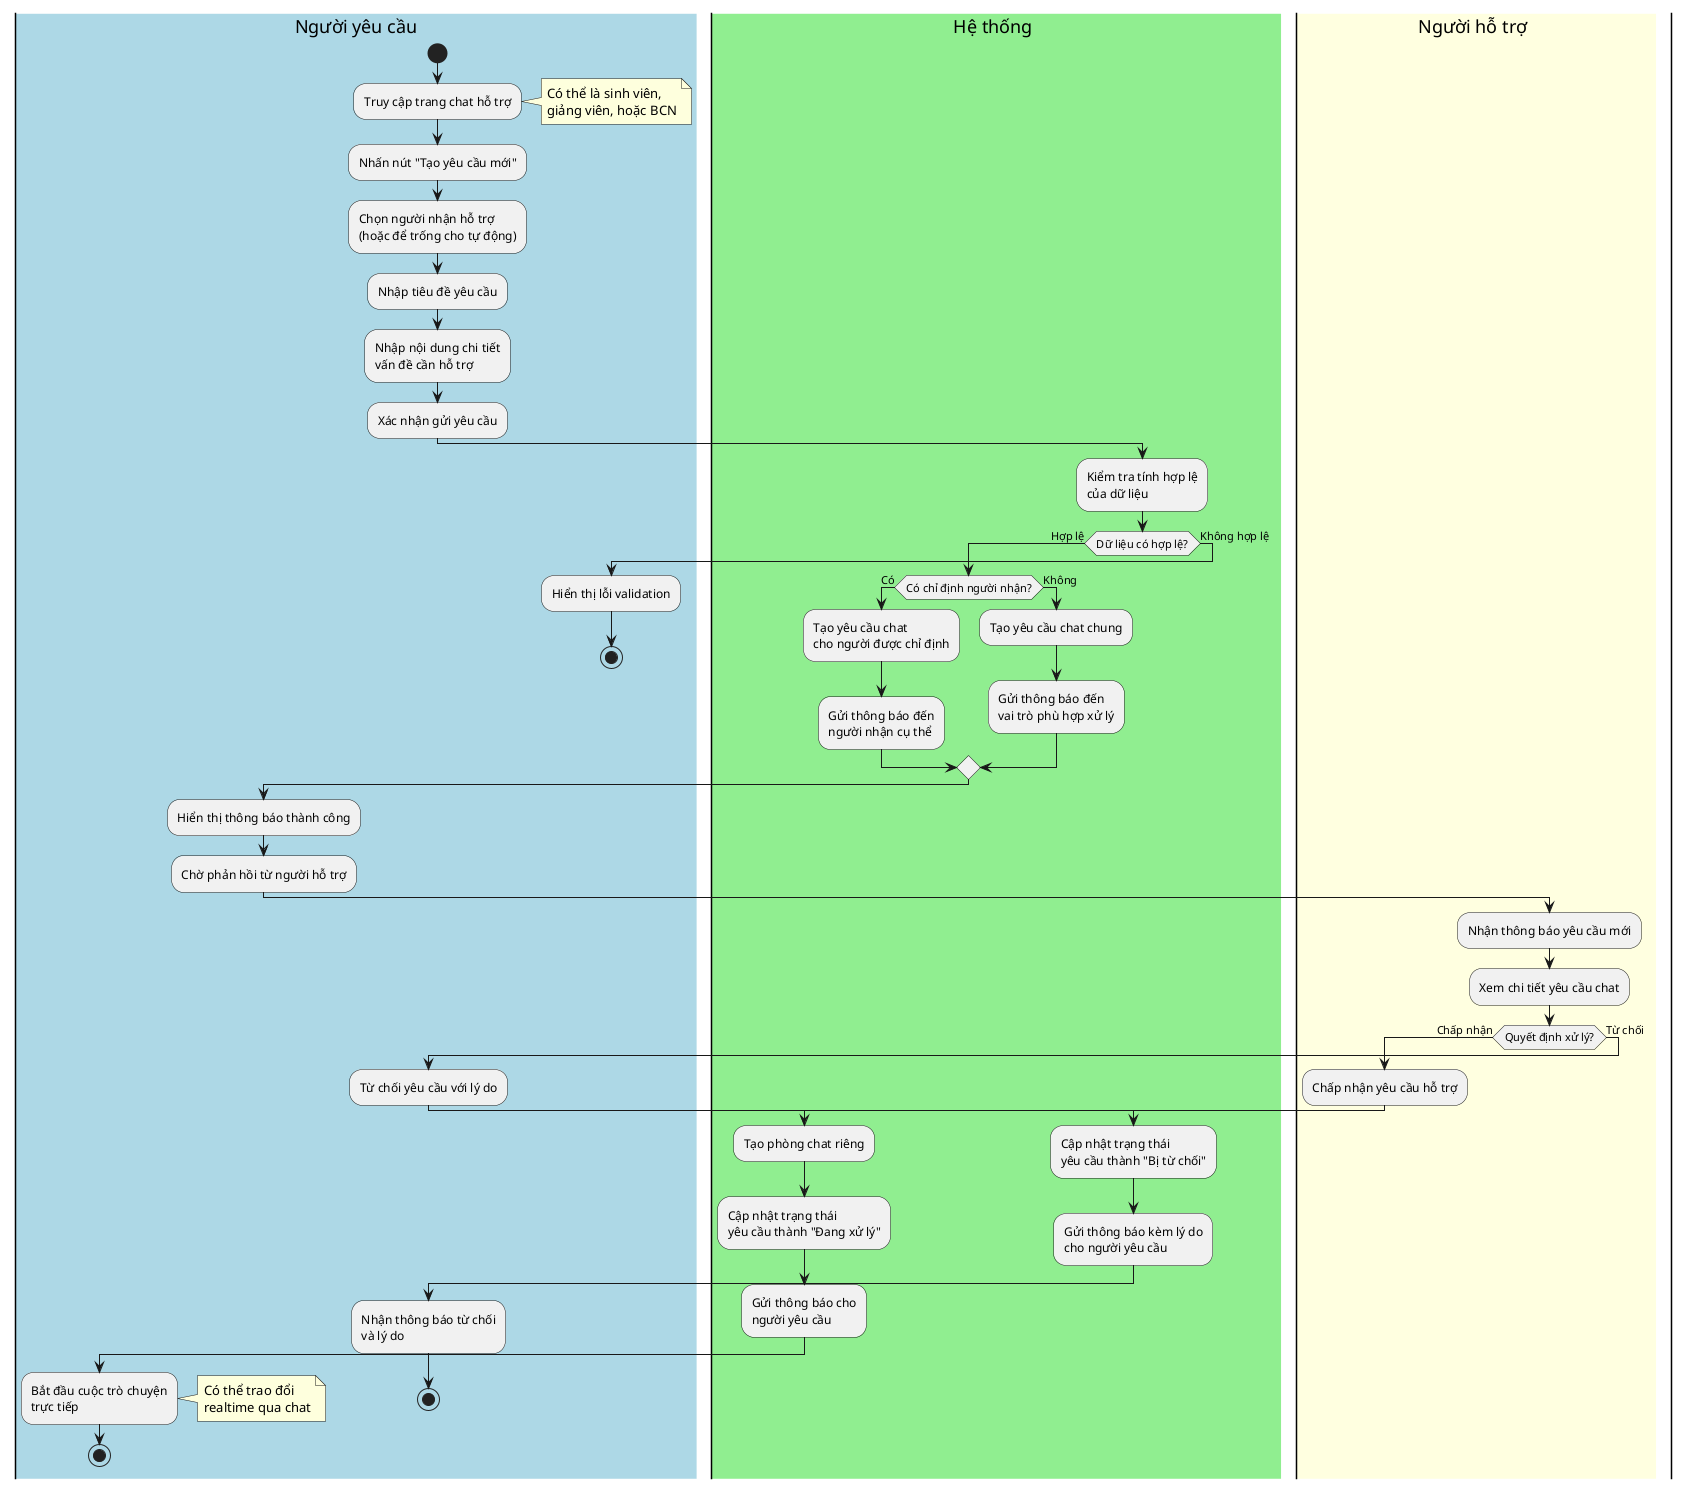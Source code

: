 @startuml Activity - Yêu cầu chat hỗ trợ

skinparam ActivityDiagramTitleFontSize 16
skinparam swimlaneWidth same

|#LightBlue|Người yêu cầu|
start

:Truy cập trang chat hỗ trợ;

note right: Có thể là sinh viên,\ngiảng viên, hoặc BCN

:Nhấn nút "Tạo yêu cầu mới";

:Chọn người nhận hỗ trợ\n(hoặc để trống cho tự động);

:Nhập tiêu đề yêu cầu;

:Nhập nội dung chi tiết\nvấn đề cần hỗ trợ;

:Xác nhận gửi yêu cầu;

|#LightGreen|Hệ thống|

:Kiểm tra tính hợp lệ\ncủa dữ liệu;

if (Dữ liệu có hợp lệ?) then (Hợp lệ)
  
  if (Có chỉ định người nhận?) then (Có)
    
    :Tạo yêu cầu chat\ncho người được chỉ định;
    
    :Gửi thông báo đến\nngười nhận cụ thể;
    
  else (Không)
    
    :Tạo yêu cầu chat chung;
    
    :Gửi thông báo đến\nvai trò phù hợp xử lý;
    
  endif
  
  |#LightBlue|Người yêu cầu|
  
  :Hiển thị thông báo thành công;
  
  :Chờ phản hồi từ người hỗ trợ;
  
  |#LightYellow|Người hỗ trợ|
  
  :Nhận thông báo yêu cầu mới;
  
  :Xem chi tiết yêu cầu chat;
  
  if (Quyết định xử lý?) then (Chấp nhận)
    
    :Chấp nhận yêu cầu hỗ trợ;
    
    |#LightGreen|Hệ thống|
    
    :Tạo phòng chat riêng;
    
    :Cập nhật trạng thái\nyêu cầu thành "Đang xử lý";
    
    :Gửi thông báo cho\nngười yêu cầu;
    
    |#LightBlue|Người yêu cầu|
    
    :Bắt đầu cuộc trò chuyện\ntrực tiếp;
    
    note right: Có thể trao đổi\nrealtime qua chat
    
    stop
    
  else (Từ chối)
    
    :Từ chối yêu cầu với lý do;
    
    |#LightGreen|Hệ thống|
    
    :Cập nhật trạng thái\nyêu cầu thành "Bị từ chối";
    
    :Gửi thông báo kèm lý do\ncho người yêu cầu;
    
    |#LightBlue|Người yêu cầu|
    
    :Nhận thông báo từ chối\nvà lý do;
    
    stop
    
  endif
  
else (Không hợp lệ)
  
  |#LightBlue|Người yêu cầu|
  
  :Hiển thị lỗi validation;
  
  stop
  
endif

@enduml
